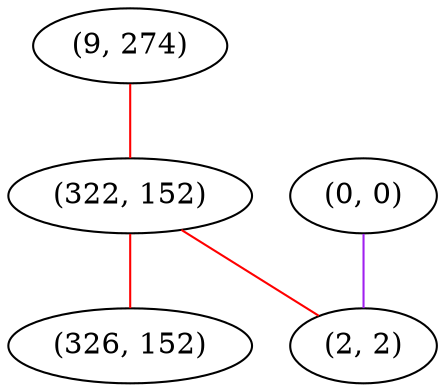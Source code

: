 graph "" {
"(9, 274)";
"(322, 152)";
"(0, 0)";
"(326, 152)";
"(2, 2)";
"(9, 274)" -- "(322, 152)"  [color=red, key=0, weight=1];
"(322, 152)" -- "(326, 152)"  [color=red, key=0, weight=1];
"(322, 152)" -- "(2, 2)"  [color=red, key=0, weight=1];
"(0, 0)" -- "(2, 2)"  [color=purple, key=0, weight=4];
}

